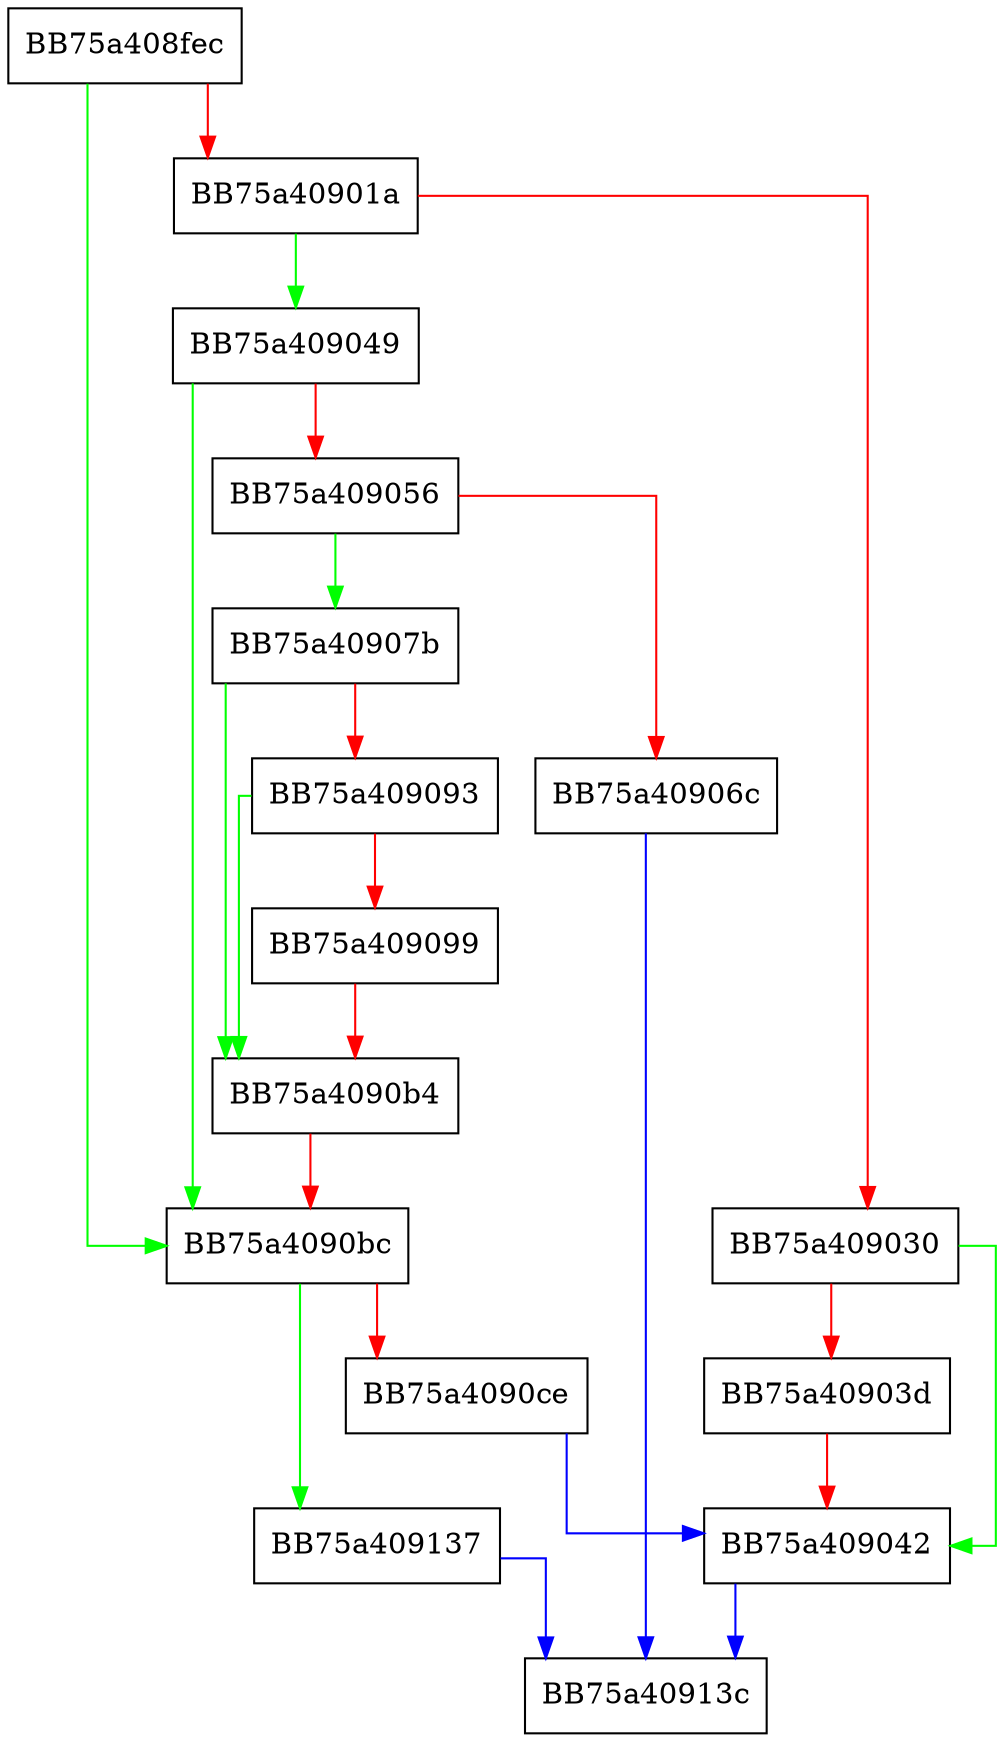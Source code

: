 digraph DcRegisterConfigNumber {
  node [shape="box"];
  graph [splines=ortho];
  BB75a408fec -> BB75a4090bc [color="green"];
  BB75a408fec -> BB75a40901a [color="red"];
  BB75a40901a -> BB75a409049 [color="green"];
  BB75a40901a -> BB75a409030 [color="red"];
  BB75a409030 -> BB75a409042 [color="green"];
  BB75a409030 -> BB75a40903d [color="red"];
  BB75a40903d -> BB75a409042 [color="red"];
  BB75a409042 -> BB75a40913c [color="blue"];
  BB75a409049 -> BB75a4090bc [color="green"];
  BB75a409049 -> BB75a409056 [color="red"];
  BB75a409056 -> BB75a40907b [color="green"];
  BB75a409056 -> BB75a40906c [color="red"];
  BB75a40906c -> BB75a40913c [color="blue"];
  BB75a40907b -> BB75a4090b4 [color="green"];
  BB75a40907b -> BB75a409093 [color="red"];
  BB75a409093 -> BB75a4090b4 [color="green"];
  BB75a409093 -> BB75a409099 [color="red"];
  BB75a409099 -> BB75a4090b4 [color="red"];
  BB75a4090b4 -> BB75a4090bc [color="red"];
  BB75a4090bc -> BB75a409137 [color="green"];
  BB75a4090bc -> BB75a4090ce [color="red"];
  BB75a4090ce -> BB75a409042 [color="blue"];
  BB75a409137 -> BB75a40913c [color="blue"];
}